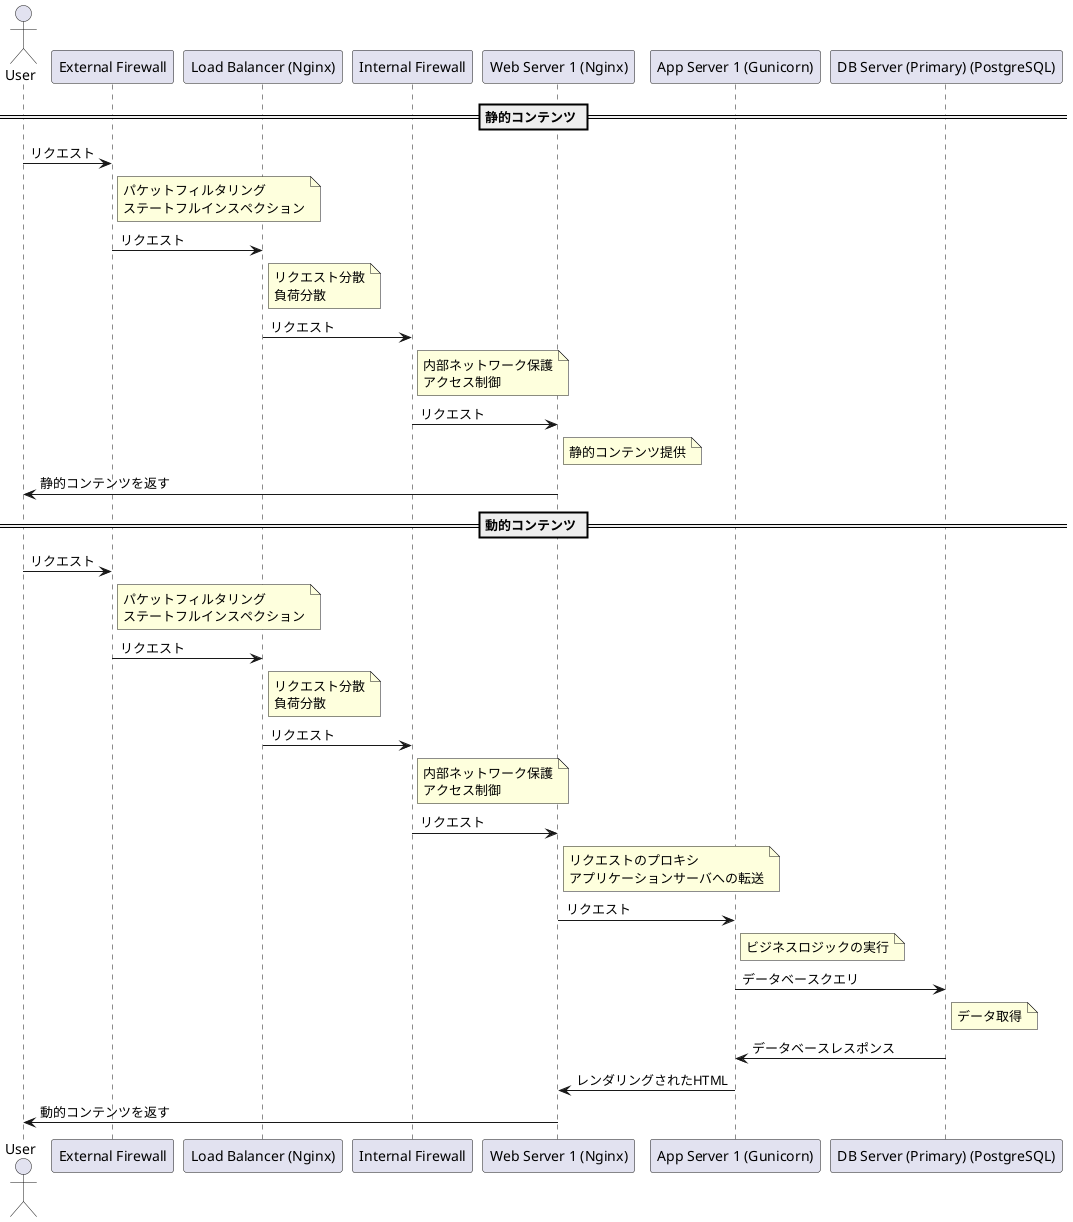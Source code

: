 @startuml
actor User

participant "External Firewall" as FW1
participant "Load Balancer (Nginx)" as LB
participant "Internal Firewall" as FW2
participant "Web Server 1 (Nginx)" as WS1
participant "App Server 1 (Gunicorn)" as AS1
participant "DB Server (Primary) (PostgreSQL)" as DB

== 静的コンテンツ ==

    User -> FW1: リクエスト
    note right of FW1: パケットフィルタリング\nステートフルインスペクション
    FW1 -> LB: リクエスト
    note right of LB: リクエスト分散\n負荷分散
    LB -> FW2: リクエスト
    note right of FW2: 内部ネットワーク保護\nアクセス制御
    FW2 -> WS1: リクエスト
    note right of WS1: 静的コンテンツ提供
    WS1 -> User: 静的コンテンツを返す


== 動的コンテンツ ==

    User -> FW1: リクエスト
    note right of FW1: パケットフィルタリング\nステートフルインスペクション
    FW1 -> LB: リクエスト
    note right of LB: リクエスト分散\n負荷分散
    LB -> FW2: リクエスト
    note right of FW2: 内部ネットワーク保護\nアクセス制御
    FW2 -> WS1: リクエスト
    note right of WS1: リクエストのプロキシ\nアプリケーションサーバへの転送
    WS1 -> AS1: リクエスト
    note right of AS1: ビジネスロジックの実行
    AS1 -> DB: データベースクエリ
    note right of DB: データ取得
    DB -> AS1: データベースレスポンス
    AS1 -> WS1: レンダリングされたHTML
    WS1 -> User: 動的コンテンツを返す

@enduml
